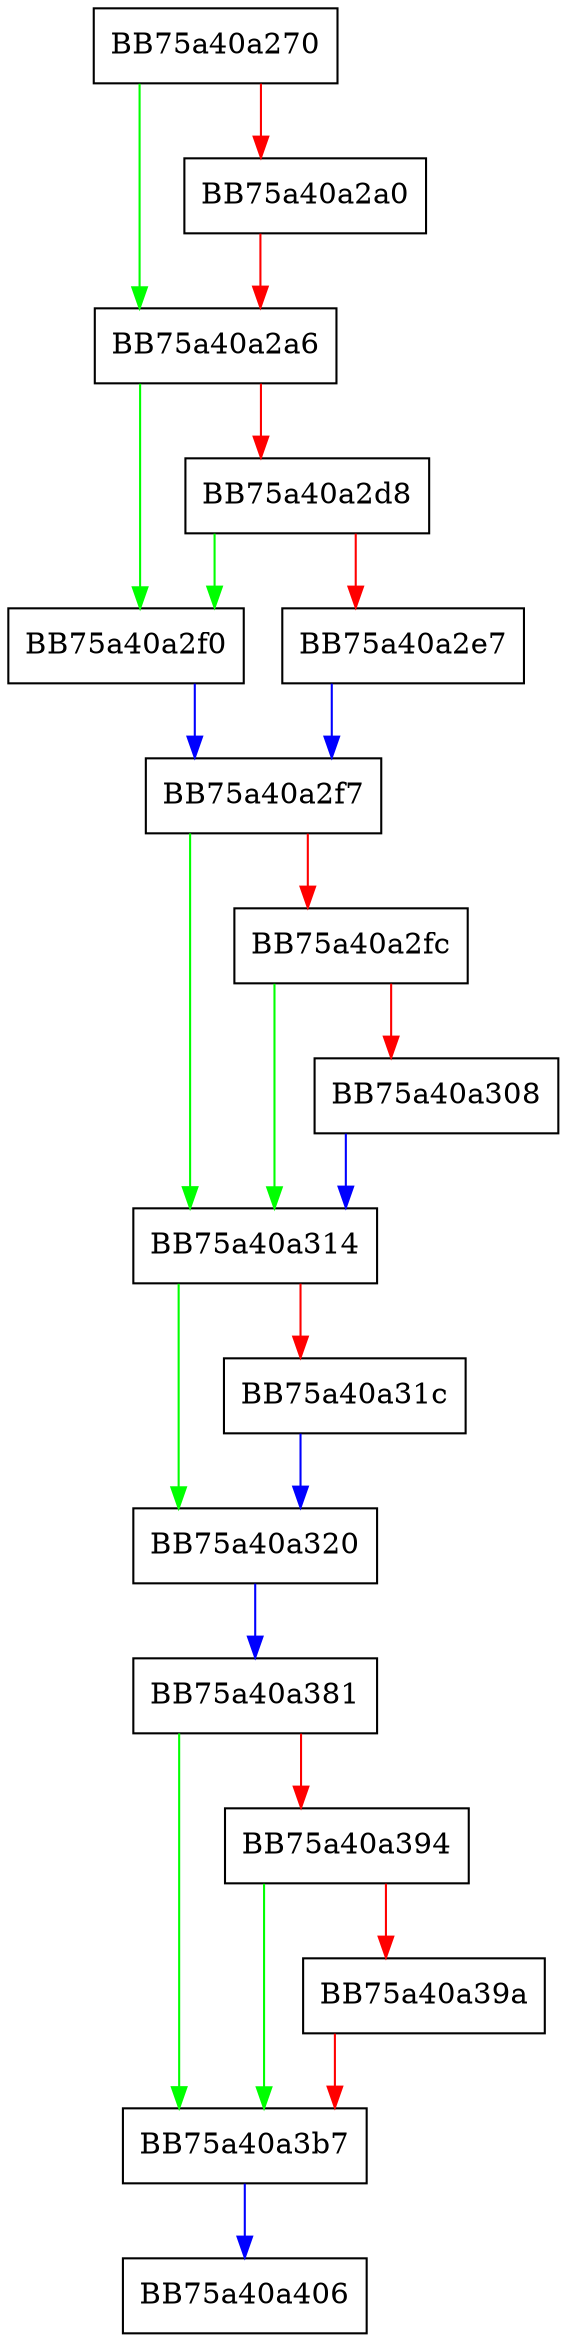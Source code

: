 digraph RegisterConfig {
  node [shape="box"];
  graph [splines=ortho];
  BB75a40a270 -> BB75a40a2a6 [color="green"];
  BB75a40a270 -> BB75a40a2a0 [color="red"];
  BB75a40a2a0 -> BB75a40a2a6 [color="red"];
  BB75a40a2a6 -> BB75a40a2f0 [color="green"];
  BB75a40a2a6 -> BB75a40a2d8 [color="red"];
  BB75a40a2d8 -> BB75a40a2f0 [color="green"];
  BB75a40a2d8 -> BB75a40a2e7 [color="red"];
  BB75a40a2e7 -> BB75a40a2f7 [color="blue"];
  BB75a40a2f0 -> BB75a40a2f7 [color="blue"];
  BB75a40a2f7 -> BB75a40a314 [color="green"];
  BB75a40a2f7 -> BB75a40a2fc [color="red"];
  BB75a40a2fc -> BB75a40a314 [color="green"];
  BB75a40a2fc -> BB75a40a308 [color="red"];
  BB75a40a308 -> BB75a40a314 [color="blue"];
  BB75a40a314 -> BB75a40a320 [color="green"];
  BB75a40a314 -> BB75a40a31c [color="red"];
  BB75a40a31c -> BB75a40a320 [color="blue"];
  BB75a40a320 -> BB75a40a381 [color="blue"];
  BB75a40a381 -> BB75a40a3b7 [color="green"];
  BB75a40a381 -> BB75a40a394 [color="red"];
  BB75a40a394 -> BB75a40a3b7 [color="green"];
  BB75a40a394 -> BB75a40a39a [color="red"];
  BB75a40a39a -> BB75a40a3b7 [color="red"];
  BB75a40a3b7 -> BB75a40a406 [color="blue"];
}